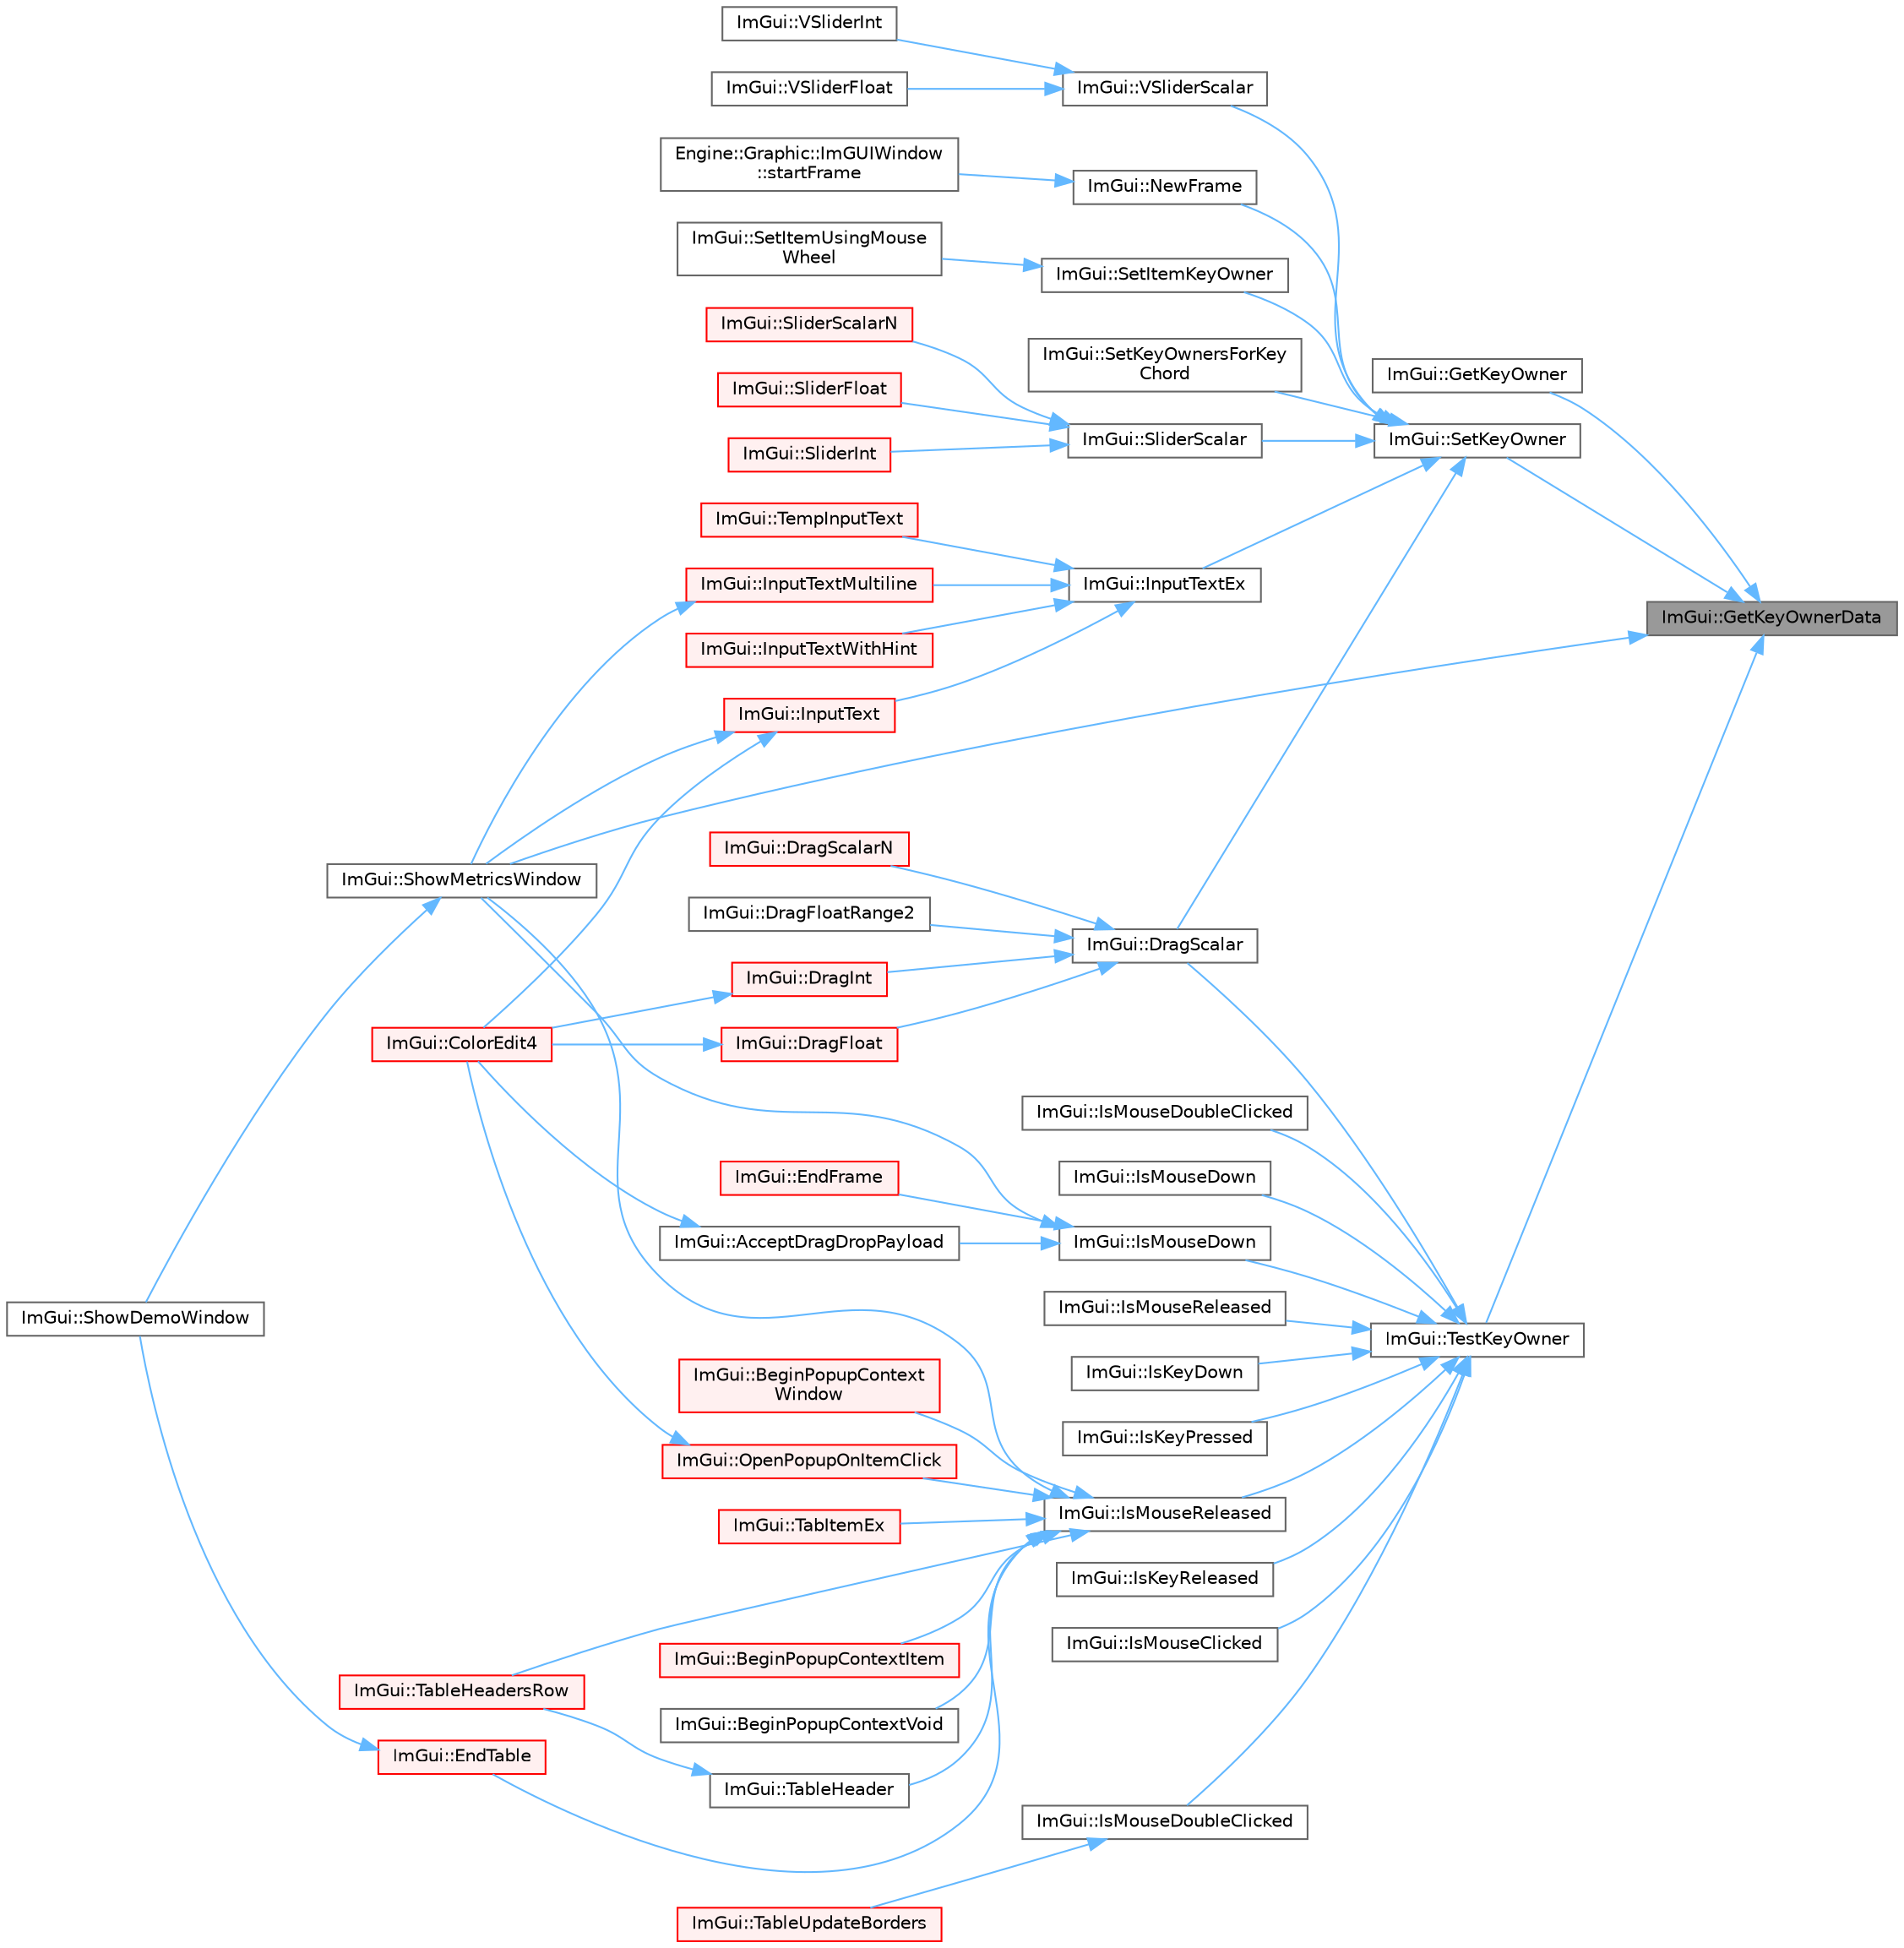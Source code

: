 digraph "ImGui::GetKeyOwnerData"
{
 // LATEX_PDF_SIZE
  bgcolor="transparent";
  edge [fontname=Helvetica,fontsize=10,labelfontname=Helvetica,labelfontsize=10];
  node [fontname=Helvetica,fontsize=10,shape=box,height=0.2,width=0.4];
  rankdir="RL";
  Node1 [id="Node000001",label="ImGui::GetKeyOwnerData",height=0.2,width=0.4,color="gray40", fillcolor="grey60", style="filled", fontcolor="black",tooltip=" "];
  Node1 -> Node2 [id="edge1_Node000001_Node000002",dir="back",color="steelblue1",style="solid",tooltip=" "];
  Node2 [id="Node000002",label="ImGui::GetKeyOwner",height=0.2,width=0.4,color="grey40", fillcolor="white", style="filled",URL="$namespace_im_gui.html#a3976abb319f95d75fe9f6866f9956701",tooltip=" "];
  Node1 -> Node3 [id="edge2_Node000001_Node000003",dir="back",color="steelblue1",style="solid",tooltip=" "];
  Node3 [id="Node000003",label="ImGui::SetKeyOwner",height=0.2,width=0.4,color="grey40", fillcolor="white", style="filled",URL="$namespace_im_gui.html#ac415798dd69ab045cda84dd14a52c3ea",tooltip=" "];
  Node3 -> Node4 [id="edge3_Node000003_Node000004",dir="back",color="steelblue1",style="solid",tooltip=" "];
  Node4 [id="Node000004",label="ImGui::DragScalar",height=0.2,width=0.4,color="grey40", fillcolor="white", style="filled",URL="$namespace_im_gui.html#a17d8926e8f44a6d00575b12081c51fe0",tooltip=" "];
  Node4 -> Node5 [id="edge4_Node000004_Node000005",dir="back",color="steelblue1",style="solid",tooltip=" "];
  Node5 [id="Node000005",label="ImGui::DragFloat",height=0.2,width=0.4,color="red", fillcolor="#FFF0F0", style="filled",URL="$namespace_im_gui.html#aab1b20e7bf98aa7bbdb26f8cd3ad91e6",tooltip=" "];
  Node5 -> Node6 [id="edge5_Node000005_Node000006",dir="back",color="steelblue1",style="solid",tooltip=" "];
  Node6 [id="Node000006",label="ImGui::ColorEdit4",height=0.2,width=0.4,color="red", fillcolor="#FFF0F0", style="filled",URL="$namespace_im_gui.html#ac3f45e2aa0b1d591cc8a2cdf8b566a45",tooltip=" "];
  Node4 -> Node17 [id="edge6_Node000004_Node000017",dir="back",color="steelblue1",style="solid",tooltip=" "];
  Node17 [id="Node000017",label="ImGui::DragFloatRange2",height=0.2,width=0.4,color="grey40", fillcolor="white", style="filled",URL="$namespace_im_gui.html#aa6bfd93ead5c47e84b66185da88b8e8c",tooltip=" "];
  Node4 -> Node18 [id="edge7_Node000004_Node000018",dir="back",color="steelblue1",style="solid",tooltip=" "];
  Node18 [id="Node000018",label="ImGui::DragInt",height=0.2,width=0.4,color="red", fillcolor="#FFF0F0", style="filled",URL="$namespace_im_gui.html#a3714db739ae51fc75601d7fad234a58b",tooltip=" "];
  Node18 -> Node6 [id="edge8_Node000018_Node000006",dir="back",color="steelblue1",style="solid",tooltip=" "];
  Node4 -> Node20 [id="edge9_Node000004_Node000020",dir="back",color="steelblue1",style="solid",tooltip=" "];
  Node20 [id="Node000020",label="ImGui::DragScalarN",height=0.2,width=0.4,color="red", fillcolor="#FFF0F0", style="filled",URL="$namespace_im_gui.html#a1265d2b30ced1fca909e26c8f718fcbd",tooltip=" "];
  Node3 -> Node27 [id="edge10_Node000003_Node000027",dir="back",color="steelblue1",style="solid",tooltip=" "];
  Node27 [id="Node000027",label="ImGui::InputTextEx",height=0.2,width=0.4,color="grey40", fillcolor="white", style="filled",URL="$namespace_im_gui.html#af89af17ecc11653f25fea1e50e195de6",tooltip=" "];
  Node27 -> Node28 [id="edge11_Node000027_Node000028",dir="back",color="steelblue1",style="solid",tooltip=" "];
  Node28 [id="Node000028",label="ImGui::InputText",height=0.2,width=0.4,color="red", fillcolor="#FFF0F0", style="filled",URL="$namespace_im_gui.html#aa72b5760a3a206729723a587ac7c8519",tooltip=" "];
  Node28 -> Node6 [id="edge12_Node000028_Node000006",dir="back",color="steelblue1",style="solid",tooltip=" "];
  Node28 -> Node16 [id="edge13_Node000028_Node000016",dir="back",color="steelblue1",style="solid",tooltip=" "];
  Node16 [id="Node000016",label="ImGui::ShowMetricsWindow",height=0.2,width=0.4,color="grey40", fillcolor="white", style="filled",URL="$namespace_im_gui.html#afe7a28c6eb52fff3cc27d5a698fea4ff",tooltip=" "];
  Node16 -> Node13 [id="edge14_Node000016_Node000013",dir="back",color="steelblue1",style="solid",tooltip=" "];
  Node13 [id="Node000013",label="ImGui::ShowDemoWindow",height=0.2,width=0.4,color="grey40", fillcolor="white", style="filled",URL="$namespace_im_gui.html#af95643a0ce4893b9e57c12991922fb18",tooltip=" "];
  Node27 -> Node45 [id="edge15_Node000027_Node000045",dir="back",color="steelblue1",style="solid",tooltip=" "];
  Node45 [id="Node000045",label="ImGui::InputTextMultiline",height=0.2,width=0.4,color="red", fillcolor="#FFF0F0", style="filled",URL="$namespace_im_gui.html#a0470693929ed9930cbf5b737577c2414",tooltip=" "];
  Node45 -> Node16 [id="edge16_Node000045_Node000016",dir="back",color="steelblue1",style="solid",tooltip=" "];
  Node27 -> Node47 [id="edge17_Node000027_Node000047",dir="back",color="steelblue1",style="solid",tooltip=" "];
  Node47 [id="Node000047",label="ImGui::InputTextWithHint",height=0.2,width=0.4,color="red", fillcolor="#FFF0F0", style="filled",URL="$namespace_im_gui.html#aee5a5127f494966ad16e578714e8fac2",tooltip=" "];
  Node27 -> Node49 [id="edge18_Node000027_Node000049",dir="back",color="steelblue1",style="solid",tooltip=" "];
  Node49 [id="Node000049",label="ImGui::TempInputText",height=0.2,width=0.4,color="red", fillcolor="#FFF0F0", style="filled",URL="$namespace_im_gui.html#ae85def71d2fcf5409035b583b315964e",tooltip=" "];
  Node3 -> Node63 [id="edge19_Node000003_Node000063",dir="back",color="steelblue1",style="solid",tooltip=" "];
  Node63 [id="Node000063",label="ImGui::NewFrame",height=0.2,width=0.4,color="grey40", fillcolor="white", style="filled",URL="$namespace_im_gui.html#ab3f1fc018f903b7ad79fd10663375774",tooltip=" "];
  Node63 -> Node64 [id="edge20_Node000063_Node000064",dir="back",color="steelblue1",style="solid",tooltip=" "];
  Node64 [id="Node000064",label="Engine::Graphic::ImGUIWindow\l::startFrame",height=0.2,width=0.4,color="grey40", fillcolor="white", style="filled",URL="$class_engine_1_1_graphic_1_1_im_g_u_i_window.html#a9ca05f8fa30f8ee342d254eb0d34948a",tooltip=" "];
  Node3 -> Node65 [id="edge21_Node000003_Node000065",dir="back",color="steelblue1",style="solid",tooltip=" "];
  Node65 [id="Node000065",label="ImGui::SetItemKeyOwner",height=0.2,width=0.4,color="grey40", fillcolor="white", style="filled",URL="$namespace_im_gui.html#a8776b8c5eabcc7f92f4abe9ce46454f0",tooltip=" "];
  Node65 -> Node66 [id="edge22_Node000065_Node000066",dir="back",color="steelblue1",style="solid",tooltip=" "];
  Node66 [id="Node000066",label="ImGui::SetItemUsingMouse\lWheel",height=0.2,width=0.4,color="grey40", fillcolor="white", style="filled",URL="$namespace_im_gui.html#ae75ca4e359488f5cfcb5c0169f9e75c5",tooltip=" "];
  Node3 -> Node67 [id="edge23_Node000003_Node000067",dir="back",color="steelblue1",style="solid",tooltip=" "];
  Node67 [id="Node000067",label="ImGui::SetKeyOwnersForKey\lChord",height=0.2,width=0.4,color="grey40", fillcolor="white", style="filled",URL="$namespace_im_gui.html#ae3060c877778bac84d69f68dabd200c8",tooltip=" "];
  Node3 -> Node51 [id="edge24_Node000003_Node000051",dir="back",color="steelblue1",style="solid",tooltip=" "];
  Node51 [id="Node000051",label="ImGui::SliderScalar",height=0.2,width=0.4,color="grey40", fillcolor="white", style="filled",URL="$namespace_im_gui.html#afdd7faa9a69f75b8d674cdc207441bea",tooltip=" "];
  Node51 -> Node52 [id="edge25_Node000051_Node000052",dir="back",color="steelblue1",style="solid",tooltip=" "];
  Node52 [id="Node000052",label="ImGui::SliderFloat",height=0.2,width=0.4,color="red", fillcolor="#FFF0F0", style="filled",URL="$namespace_im_gui.html#a864f761801792a0cc5ce3408f3392cfc",tooltip=" "];
  Node51 -> Node54 [id="edge26_Node000051_Node000054",dir="back",color="steelblue1",style="solid",tooltip=" "];
  Node54 [id="Node000054",label="ImGui::SliderInt",height=0.2,width=0.4,color="red", fillcolor="#FFF0F0", style="filled",URL="$namespace_im_gui.html#a580128c9b35d1a9fc5b7a057f6f5464a",tooltip=" "];
  Node51 -> Node56 [id="edge27_Node000051_Node000056",dir="back",color="steelblue1",style="solid",tooltip=" "];
  Node56 [id="Node000056",label="ImGui::SliderScalarN",height=0.2,width=0.4,color="red", fillcolor="#FFF0F0", style="filled",URL="$namespace_im_gui.html#a64031a4ad000695c1e1d3f42792f4bb4",tooltip=" "];
  Node3 -> Node68 [id="edge28_Node000003_Node000068",dir="back",color="steelblue1",style="solid",tooltip=" "];
  Node68 [id="Node000068",label="ImGui::VSliderScalar",height=0.2,width=0.4,color="grey40", fillcolor="white", style="filled",URL="$namespace_im_gui.html#a6ad24ca37a530d43f9d1c727d94e4829",tooltip=" "];
  Node68 -> Node69 [id="edge29_Node000068_Node000069",dir="back",color="steelblue1",style="solid",tooltip=" "];
  Node69 [id="Node000069",label="ImGui::VSliderFloat",height=0.2,width=0.4,color="grey40", fillcolor="white", style="filled",URL="$namespace_im_gui.html#a990332e589b828093786bbc007b9bfda",tooltip=" "];
  Node68 -> Node70 [id="edge30_Node000068_Node000070",dir="back",color="steelblue1",style="solid",tooltip=" "];
  Node70 [id="Node000070",label="ImGui::VSliderInt",height=0.2,width=0.4,color="grey40", fillcolor="white", style="filled",URL="$namespace_im_gui.html#a3cf7cf500353bf13250e29d788bd3fff",tooltip=" "];
  Node1 -> Node16 [id="edge31_Node000001_Node000016",dir="back",color="steelblue1",style="solid",tooltip=" "];
  Node1 -> Node71 [id="edge32_Node000001_Node000071",dir="back",color="steelblue1",style="solid",tooltip=" "];
  Node71 [id="Node000071",label="ImGui::TestKeyOwner",height=0.2,width=0.4,color="grey40", fillcolor="white", style="filled",URL="$namespace_im_gui.html#ad12c5be2f1c691e4e6656524248824fb",tooltip=" "];
  Node71 -> Node4 [id="edge33_Node000071_Node000004",dir="back",color="steelblue1",style="solid",tooltip=" "];
  Node71 -> Node72 [id="edge34_Node000071_Node000072",dir="back",color="steelblue1",style="solid",tooltip=" "];
  Node72 [id="Node000072",label="ImGui::IsKeyDown",height=0.2,width=0.4,color="grey40", fillcolor="white", style="filled",URL="$namespace_im_gui.html#ad217907a75adfff08f6dee35feeadaad",tooltip=" "];
  Node71 -> Node73 [id="edge35_Node000071_Node000073",dir="back",color="steelblue1",style="solid",tooltip=" "];
  Node73 [id="Node000073",label="ImGui::IsKeyPressed",height=0.2,width=0.4,color="grey40", fillcolor="white", style="filled",URL="$namespace_im_gui.html#a34c2ae88871301f93a396113e8a46ac9",tooltip=" "];
  Node71 -> Node74 [id="edge36_Node000071_Node000074",dir="back",color="steelblue1",style="solid",tooltip=" "];
  Node74 [id="Node000074",label="ImGui::IsKeyReleased",height=0.2,width=0.4,color="grey40", fillcolor="white", style="filled",URL="$namespace_im_gui.html#a5b94b4c6c78d7a23d045df6a79ff072b",tooltip=" "];
  Node71 -> Node75 [id="edge37_Node000071_Node000075",dir="back",color="steelblue1",style="solid",tooltip=" "];
  Node75 [id="Node000075",label="ImGui::IsMouseClicked",height=0.2,width=0.4,color="grey40", fillcolor="white", style="filled",URL="$namespace_im_gui.html#a268f89a9233099f3de4e628c80863ccc",tooltip=" "];
  Node71 -> Node76 [id="edge38_Node000071_Node000076",dir="back",color="steelblue1",style="solid",tooltip=" "];
  Node76 [id="Node000076",label="ImGui::IsMouseDoubleClicked",height=0.2,width=0.4,color="grey40", fillcolor="white", style="filled",URL="$namespace_im_gui.html#a2cc28f85bd97eecf708ce78c11761fb9",tooltip=" "];
  Node76 -> Node77 [id="edge39_Node000076_Node000077",dir="back",color="steelblue1",style="solid",tooltip=" "];
  Node77 [id="Node000077",label="ImGui::TableUpdateBorders",height=0.2,width=0.4,color="red", fillcolor="#FFF0F0", style="filled",URL="$namespace_im_gui.html#a339483446800bd4c7d2e4f5683e21de0",tooltip=" "];
  Node71 -> Node90 [id="edge40_Node000071_Node000090",dir="back",color="steelblue1",style="solid",tooltip=" "];
  Node90 [id="Node000090",label="ImGui::IsMouseDoubleClicked",height=0.2,width=0.4,color="grey40", fillcolor="white", style="filled",URL="$namespace_im_gui.html#abe4aba05f5a4b4350736586eb1df6e22",tooltip=" "];
  Node71 -> Node91 [id="edge41_Node000071_Node000091",dir="back",color="steelblue1",style="solid",tooltip=" "];
  Node91 [id="Node000091",label="ImGui::IsMouseDown",height=0.2,width=0.4,color="grey40", fillcolor="white", style="filled",URL="$namespace_im_gui.html#aed7dae248aa865bf06c1d60c0e809537",tooltip=" "];
  Node91 -> Node92 [id="edge42_Node000091_Node000092",dir="back",color="steelblue1",style="solid",tooltip=" "];
  Node92 [id="Node000092",label="ImGui::AcceptDragDropPayload",height=0.2,width=0.4,color="grey40", fillcolor="white", style="filled",URL="$namespace_im_gui.html#a5e0dac39e249bf50e2ae96dc4a97cb18",tooltip=" "];
  Node92 -> Node6 [id="edge43_Node000092_Node000006",dir="back",color="steelblue1",style="solid",tooltip=" "];
  Node91 -> Node93 [id="edge44_Node000091_Node000093",dir="back",color="steelblue1",style="solid",tooltip=" "];
  Node93 [id="Node000093",label="ImGui::EndFrame",height=0.2,width=0.4,color="red", fillcolor="#FFF0F0", style="filled",URL="$namespace_im_gui.html#a246c37da45e88a12ade440a0feacb4ee",tooltip=" "];
  Node91 -> Node16 [id="edge45_Node000091_Node000016",dir="back",color="steelblue1",style="solid",tooltip=" "];
  Node71 -> Node95 [id="edge46_Node000071_Node000095",dir="back",color="steelblue1",style="solid",tooltip=" "];
  Node95 [id="Node000095",label="ImGui::IsMouseDown",height=0.2,width=0.4,color="grey40", fillcolor="white", style="filled",URL="$namespace_im_gui.html#a1b1bad6338785c6d1bc85c2730bd485f",tooltip=" "];
  Node71 -> Node96 [id="edge47_Node000071_Node000096",dir="back",color="steelblue1",style="solid",tooltip=" "];
  Node96 [id="Node000096",label="ImGui::IsMouseReleased",height=0.2,width=0.4,color="grey40", fillcolor="white", style="filled",URL="$namespace_im_gui.html#ae53a0c1818d2804e3b1331f0c1777434",tooltip=" "];
  Node96 -> Node97 [id="edge48_Node000096_Node000097",dir="back",color="steelblue1",style="solid",tooltip=" "];
  Node97 [id="Node000097",label="ImGui::BeginPopupContextItem",height=0.2,width=0.4,color="red", fillcolor="#FFF0F0", style="filled",URL="$namespace_im_gui.html#a440894c8c00495d5cc01529f4504fca9",tooltip=" "];
  Node96 -> Node99 [id="edge49_Node000096_Node000099",dir="back",color="steelblue1",style="solid",tooltip=" "];
  Node99 [id="Node000099",label="ImGui::BeginPopupContextVoid",height=0.2,width=0.4,color="grey40", fillcolor="white", style="filled",URL="$namespace_im_gui.html#a6758a456204101a9c4a660da4cfba2c9",tooltip=" "];
  Node96 -> Node100 [id="edge50_Node000096_Node000100",dir="back",color="steelblue1",style="solid",tooltip=" "];
  Node100 [id="Node000100",label="ImGui::BeginPopupContext\lWindow",height=0.2,width=0.4,color="red", fillcolor="#FFF0F0", style="filled",URL="$namespace_im_gui.html#aef8b2c0baa27bd5c68f676aaf14ed946",tooltip=" "];
  Node96 -> Node79 [id="edge51_Node000096_Node000079",dir="back",color="steelblue1",style="solid",tooltip=" "];
  Node79 [id="Node000079",label="ImGui::EndTable",height=0.2,width=0.4,color="red", fillcolor="#FFF0F0", style="filled",URL="$namespace_im_gui.html#a9c70aaa6464c2e51e6f3342da133ada1",tooltip=" "];
  Node79 -> Node13 [id="edge52_Node000079_Node000013",dir="back",color="steelblue1",style="solid",tooltip=" "];
  Node96 -> Node101 [id="edge53_Node000096_Node000101",dir="back",color="steelblue1",style="solid",tooltip=" "];
  Node101 [id="Node000101",label="ImGui::OpenPopupOnItemClick",height=0.2,width=0.4,color="red", fillcolor="#FFF0F0", style="filled",URL="$namespace_im_gui.html#a3811834876930efd5cb08a25d8c022d0",tooltip=" "];
  Node101 -> Node6 [id="edge54_Node000101_Node000006",dir="back",color="steelblue1",style="solid",tooltip=" "];
  Node96 -> Node16 [id="edge55_Node000096_Node000016",dir="back",color="steelblue1",style="solid",tooltip=" "];
  Node96 -> Node102 [id="edge56_Node000096_Node000102",dir="back",color="steelblue1",style="solid",tooltip=" "];
  Node102 [id="Node000102",label="ImGui::TabItemEx",height=0.2,width=0.4,color="red", fillcolor="#FFF0F0", style="filled",URL="$namespace_im_gui.html#a4e0986fc689e7855cd9a9099dc87dac5",tooltip=" "];
  Node96 -> Node105 [id="edge57_Node000096_Node000105",dir="back",color="steelblue1",style="solid",tooltip=" "];
  Node105 [id="Node000105",label="ImGui::TableHeader",height=0.2,width=0.4,color="grey40", fillcolor="white", style="filled",URL="$namespace_im_gui.html#ae51bc07bc518779f58def3c0e2d0045c",tooltip=" "];
  Node105 -> Node85 [id="edge58_Node000105_Node000085",dir="back",color="steelblue1",style="solid",tooltip=" "];
  Node85 [id="Node000085",label="ImGui::TableHeadersRow",height=0.2,width=0.4,color="red", fillcolor="#FFF0F0", style="filled",URL="$namespace_im_gui.html#a0c16791f4620e8db38511553d5d63335",tooltip=" "];
  Node96 -> Node85 [id="edge59_Node000096_Node000085",dir="back",color="steelblue1",style="solid",tooltip=" "];
  Node71 -> Node106 [id="edge60_Node000071_Node000106",dir="back",color="steelblue1",style="solid",tooltip=" "];
  Node106 [id="Node000106",label="ImGui::IsMouseReleased",height=0.2,width=0.4,color="grey40", fillcolor="white", style="filled",URL="$namespace_im_gui.html#accd979a6c2ea9738134c30131d95c3b9",tooltip=" "];
}

